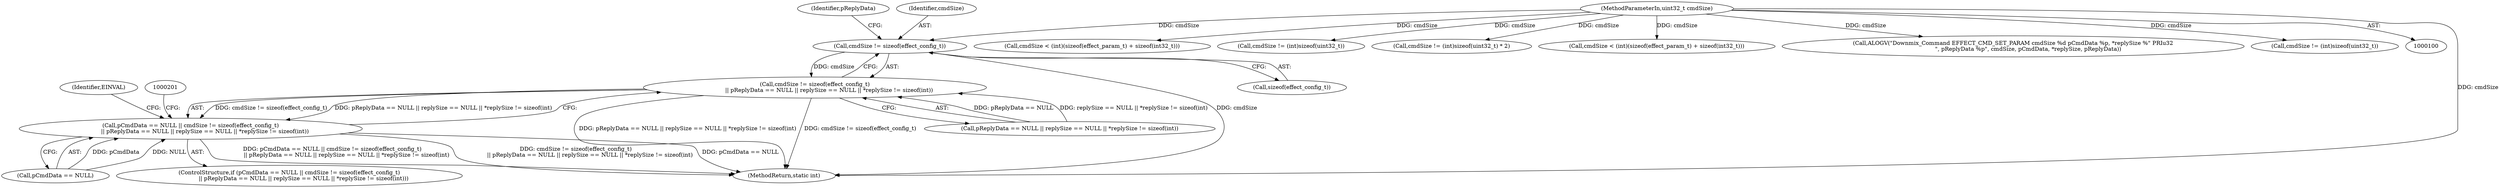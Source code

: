 digraph "0_Android_aeea52da00d210587fb3ed895de3d5f2e0264c88_0@API" {
"1000177" [label="(Call,cmdSize != sizeof(effect_config_t))"];
"1000103" [label="(MethodParameterIn,uint32_t cmdSize)"];
"1000176" [label="(Call,cmdSize != sizeof(effect_config_t)\n                || pReplyData == NULL || replySize == NULL || *replySize != sizeof(int))"];
"1000172" [label="(Call,pCmdData == NULL || cmdSize != sizeof(effect_config_t)\n                || pReplyData == NULL || replySize == NULL || *replySize != sizeof(int))"];
"1000173" [label="(Call,pCmdData == NULL)"];
"1000176" [label="(Call,cmdSize != sizeof(effect_config_t)\n                || pReplyData == NULL || replySize == NULL || *replySize != sizeof(int))"];
"1000572" [label="(MethodReturn,static int)"];
"1000177" [label="(Call,cmdSize != sizeof(effect_config_t))"];
"1000228" [label="(Call,cmdSize < (int)(sizeof(effect_param_t) + sizeof(int32_t)))"];
"1000552" [label="(Call,cmdSize != (int)sizeof(uint32_t))"];
"1000172" [label="(Call,pCmdData == NULL || cmdSize != sizeof(effect_config_t)\n                || pReplyData == NULL || replySize == NULL || *replySize != sizeof(int))"];
"1000171" [label="(ControlStructure,if (pCmdData == NULL || cmdSize != sizeof(effect_config_t)\n                || pReplyData == NULL || replySize == NULL || *replySize != sizeof(int)))"];
"1000197" [label="(Identifier,EINVAL)"];
"1000499" [label="(Call,cmdSize != (int)sizeof(uint32_t) * 2)"];
"1000183" [label="(Identifier,pReplyData)"];
"1000324" [label="(Call,cmdSize < (int)(sizeof(effect_param_t) + sizeof(int32_t)))"];
"1000181" [label="(Call,pReplyData == NULL || replySize == NULL || *replySize != sizeof(int))"];
"1000311" [label="(Call,ALOGV(\"Downmix_Command EFFECT_CMD_SET_PARAM cmdSize %d pCmdData %p, *replySize %\" PRIu32\n                 \", pReplyData %p\", cmdSize, pCmdData, *replySize, pReplyData))"];
"1000103" [label="(MethodParameterIn,uint32_t cmdSize)"];
"1000178" [label="(Identifier,cmdSize)"];
"1000179" [label="(Call,sizeof(effect_config_t))"];
"1000481" [label="(Call,cmdSize != (int)sizeof(uint32_t))"];
"1000177" -> "1000176"  [label="AST: "];
"1000177" -> "1000179"  [label="CFG: "];
"1000178" -> "1000177"  [label="AST: "];
"1000179" -> "1000177"  [label="AST: "];
"1000183" -> "1000177"  [label="CFG: "];
"1000176" -> "1000177"  [label="CFG: "];
"1000177" -> "1000572"  [label="DDG: cmdSize"];
"1000177" -> "1000176"  [label="DDG: cmdSize"];
"1000103" -> "1000177"  [label="DDG: cmdSize"];
"1000103" -> "1000100"  [label="AST: "];
"1000103" -> "1000572"  [label="DDG: cmdSize"];
"1000103" -> "1000228"  [label="DDG: cmdSize"];
"1000103" -> "1000311"  [label="DDG: cmdSize"];
"1000103" -> "1000324"  [label="DDG: cmdSize"];
"1000103" -> "1000481"  [label="DDG: cmdSize"];
"1000103" -> "1000499"  [label="DDG: cmdSize"];
"1000103" -> "1000552"  [label="DDG: cmdSize"];
"1000176" -> "1000172"  [label="AST: "];
"1000176" -> "1000181"  [label="CFG: "];
"1000181" -> "1000176"  [label="AST: "];
"1000172" -> "1000176"  [label="CFG: "];
"1000176" -> "1000572"  [label="DDG: pReplyData == NULL || replySize == NULL || *replySize != sizeof(int)"];
"1000176" -> "1000572"  [label="DDG: cmdSize != sizeof(effect_config_t)"];
"1000176" -> "1000172"  [label="DDG: cmdSize != sizeof(effect_config_t)"];
"1000176" -> "1000172"  [label="DDG: pReplyData == NULL || replySize == NULL || *replySize != sizeof(int)"];
"1000181" -> "1000176"  [label="DDG: pReplyData == NULL"];
"1000181" -> "1000176"  [label="DDG: replySize == NULL || *replySize != sizeof(int)"];
"1000172" -> "1000171"  [label="AST: "];
"1000172" -> "1000173"  [label="CFG: "];
"1000173" -> "1000172"  [label="AST: "];
"1000197" -> "1000172"  [label="CFG: "];
"1000201" -> "1000172"  [label="CFG: "];
"1000172" -> "1000572"  [label="DDG: pCmdData == NULL || cmdSize != sizeof(effect_config_t)\n                || pReplyData == NULL || replySize == NULL || *replySize != sizeof(int)"];
"1000172" -> "1000572"  [label="DDG: cmdSize != sizeof(effect_config_t)\n                || pReplyData == NULL || replySize == NULL || *replySize != sizeof(int)"];
"1000172" -> "1000572"  [label="DDG: pCmdData == NULL"];
"1000173" -> "1000172"  [label="DDG: pCmdData"];
"1000173" -> "1000172"  [label="DDG: NULL"];
}
